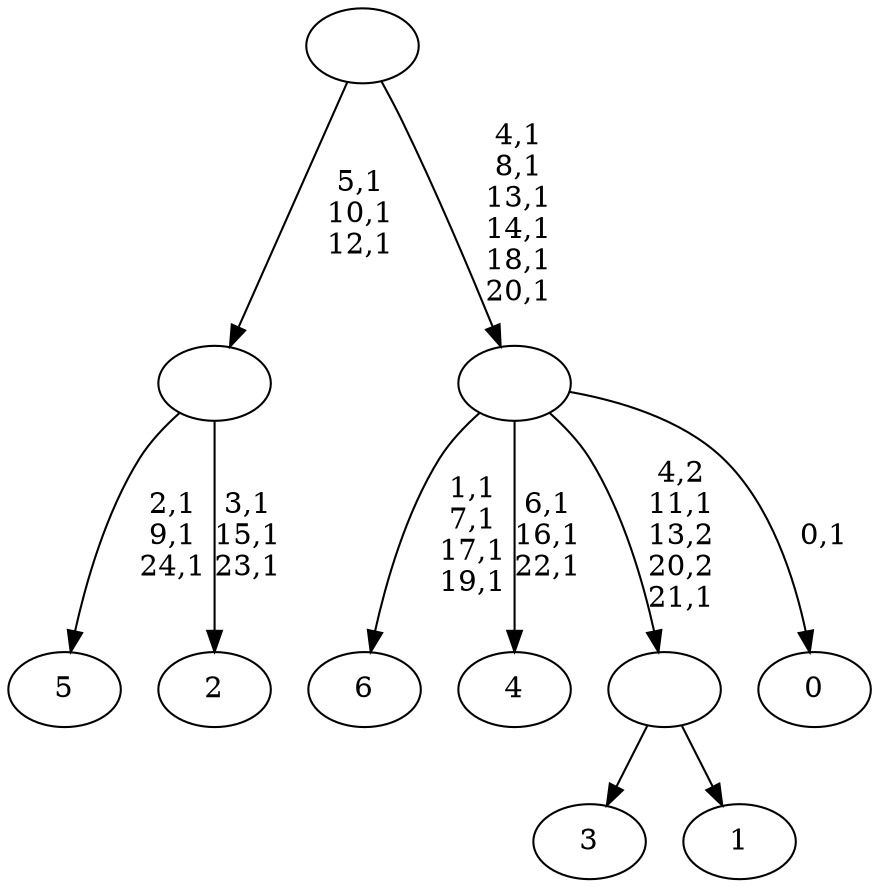 digraph T {
	32 [label="6"]
	27 [label="5"]
	23 [label="4"]
	19 [label="3"]
	18 [label="2"]
	14 [label=""]
	11 [label="1"]
	10 [label=""]
	8 [label="0"]
	6 [label=""]
	0 [label=""]
	14 -> 18 [label="3,1\n15,1\n23,1"]
	14 -> 27 [label="2,1\n9,1\n24,1"]
	10 -> 19 [label=""]
	10 -> 11 [label=""]
	6 -> 8 [label="0,1"]
	6 -> 10 [label="4,2\n11,1\n13,2\n20,2\n21,1"]
	6 -> 23 [label="6,1\n16,1\n22,1"]
	6 -> 32 [label="1,1\n7,1\n17,1\n19,1"]
	0 -> 6 [label="4,1\n8,1\n13,1\n14,1\n18,1\n20,1"]
	0 -> 14 [label="5,1\n10,1\n12,1"]
}
